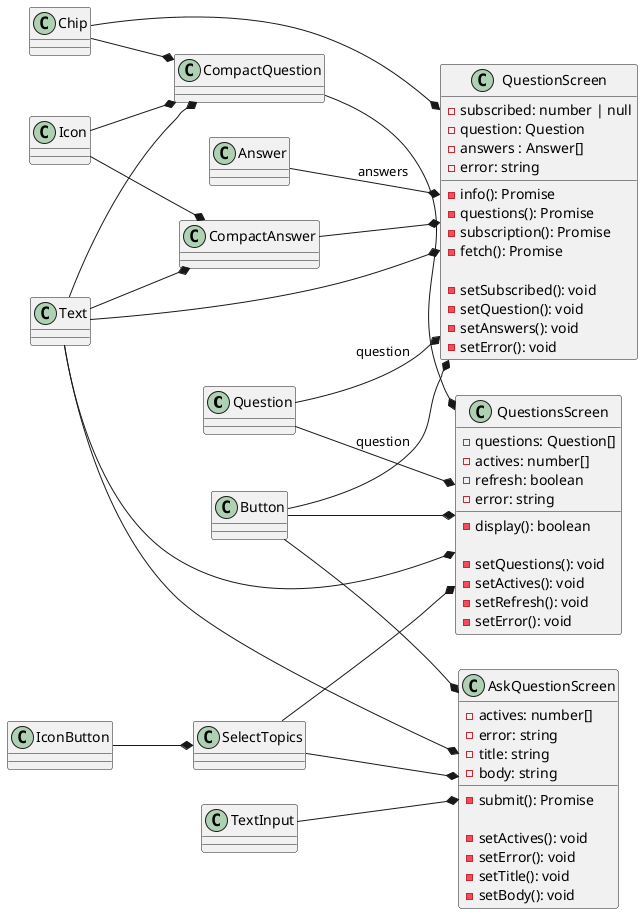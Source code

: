 @startuml Question
left to right direction

class Question
class Answer

class QuestionScreen {
	-subscribed: number | null
	-question: Question
	-answers : Answer[]
	-error: string

	-info(): Promise
	-questions(): Promise
	-subscription(): Promise
	-fetch(): Promise

	-setSubscribed(): void
	-setQuestion(): void
	-setAnswers(): void
	-setError(): void
}

Question --* QuestionScreen: question
Answer --* QuestionScreen: answers

class QuestionsScreen {
	-questions: Question[]
	-actives: number[]
	-refresh: boolean
	-error: string

	-display(): boolean

	-setQuestions(): void
	-setActives(): void
	-setRefresh(): void
	-setError(): void
}

Question --* QuestionsScreen: question

class AskQuestionScreen {
	-actives: number[]
	-error: string
	-title: string
	-body: string

	-submit(): Promise

	-setActives(): void
	-setError(): void
	-setTitle(): void
	-setBody(): void
}

class Text
class Chip
class TextInput
class Button
class CompactQuestion
class CompactAnswer
class SelectTopics
class Icon
class IconButton

Text --* AskQuestionScreen
TextInput --* AskQuestionScreen
SelectTopics --* AskQuestionScreen
Button --* AskQuestionScreen

Text --* QuestionScreen
Chip --* QuestionScreen
Button --* QuestionScreen
CompactAnswer --* QuestionScreen

SelectTopics --* QuestionsScreen
Button --* QuestionsScreen
Text --* QuestionsScreen
CompactQuestion --* QuestionsScreen

Icon --* CompactQuestion
Text --* CompactQuestion
Chip --* CompactQuestion

Icon --* CompactAnswer
Text --* CompactAnswer

IconButton --* SelectTopics


@enduml